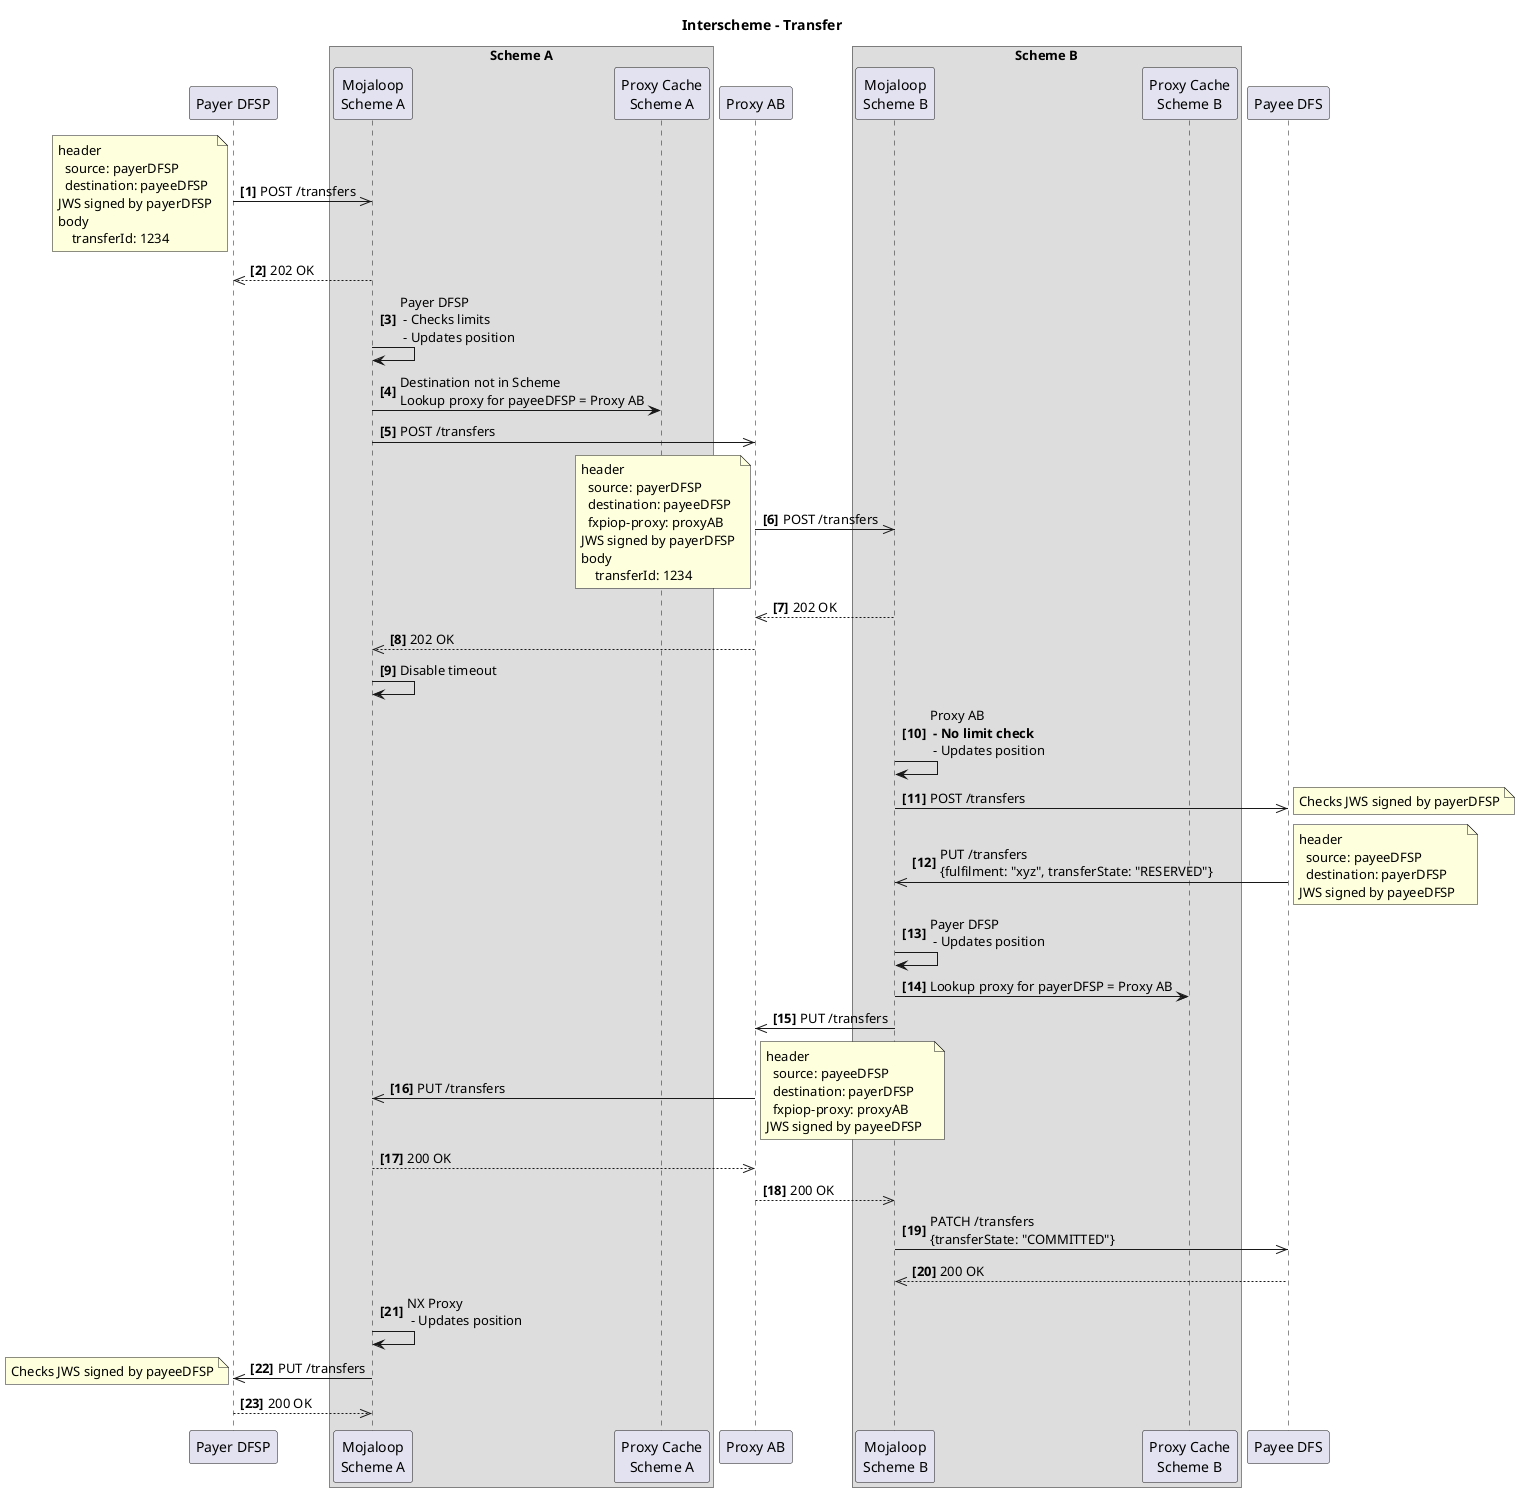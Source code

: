 @startuml

title Interscheme - Transfer

participant "Payer DFSP" as payerDFSP
box Scheme A
  participant "Mojaloop\nScheme A" as schemeA
  participant "Proxy Cache\nScheme A" as pc_A
end box
participant "Proxy AB" as xnp
box Scheme B
  participant "Mojaloop\nScheme B" as schemeB
  participant "Proxy Cache\nScheme B" as pc_B
end box
participant "Payee DFS" as payeeDFSP

autonumber 1 "<b>[0]"

payerDFSP ->> schemeA: POST /transfers
note left
header 
  source: payerDFSP
  destination: payeeDFSP
JWS signed by payerDFSP
body 
    transferId: 1234
end note
schemeA -->> payerDFSP: 202 OK
schemeA -> schemeA: Payer DFSP\n - Checks limits\n - Updates position
schemeA -> pc_A: Destination not in Scheme\nLookup proxy for payeeDFSP = Proxy AB
schemeA ->> xnp: POST /transfers
xnp ->> schemeB: POST /transfers
note left
header 
  source: payerDFSP
  destination: payeeDFSP
  fxpiop-proxy: proxyAB
JWS signed by payerDFSP
body 
    transferId: 1234
end note
schemeB -->> xnp: 202 OK
xnp -->> schemeA: 202 OK
schemeA -> schemeA: Disable timeout

schemeB -> schemeB: Proxy AB\n **- No limit check**\n - Updates position
schemeB->>payeeDFSP: POST /transfers
note right
Checks JWS signed by payerDFSP
end note
payeeDFSP->>schemeB: PUT /transfers \n{fulfilment: "xyz", transferState: "RESERVED"}
note right
header 
  source: payeeDFSP
  destination: payerDFSP
JWS signed by payeeDFSP  
end note
schemeB -> schemeB: Payer DFSP\n - Updates position
schemeB -> pc_B: Lookup proxy for payerDFSP = Proxy AB
schemeB->>xnp: PUT /transfers
xnp->>schemeA: PUT /transfers
note right
header 
  source: payeeDFSP
  destination: payerDFSP
  fxpiop-proxy: proxyAB
JWS signed by payeeDFSP  
end note
schemeA-->>xnp: 200 OK
xnp-->>schemeB: 200 OK
schemeB->>payeeDFSP: PATCH /transfers \n{transferState: "COMMITTED"}
payeeDFSP-->>schemeB: 200 OK
schemeA -> schemeA: NX Proxy\n - Updates position
schemeA->>payerDFSP: PUT /transfers
note left
Checks JWS signed by payeeDFSP
end note
payerDFSP -->> schemeA: 200 OK

@enduml